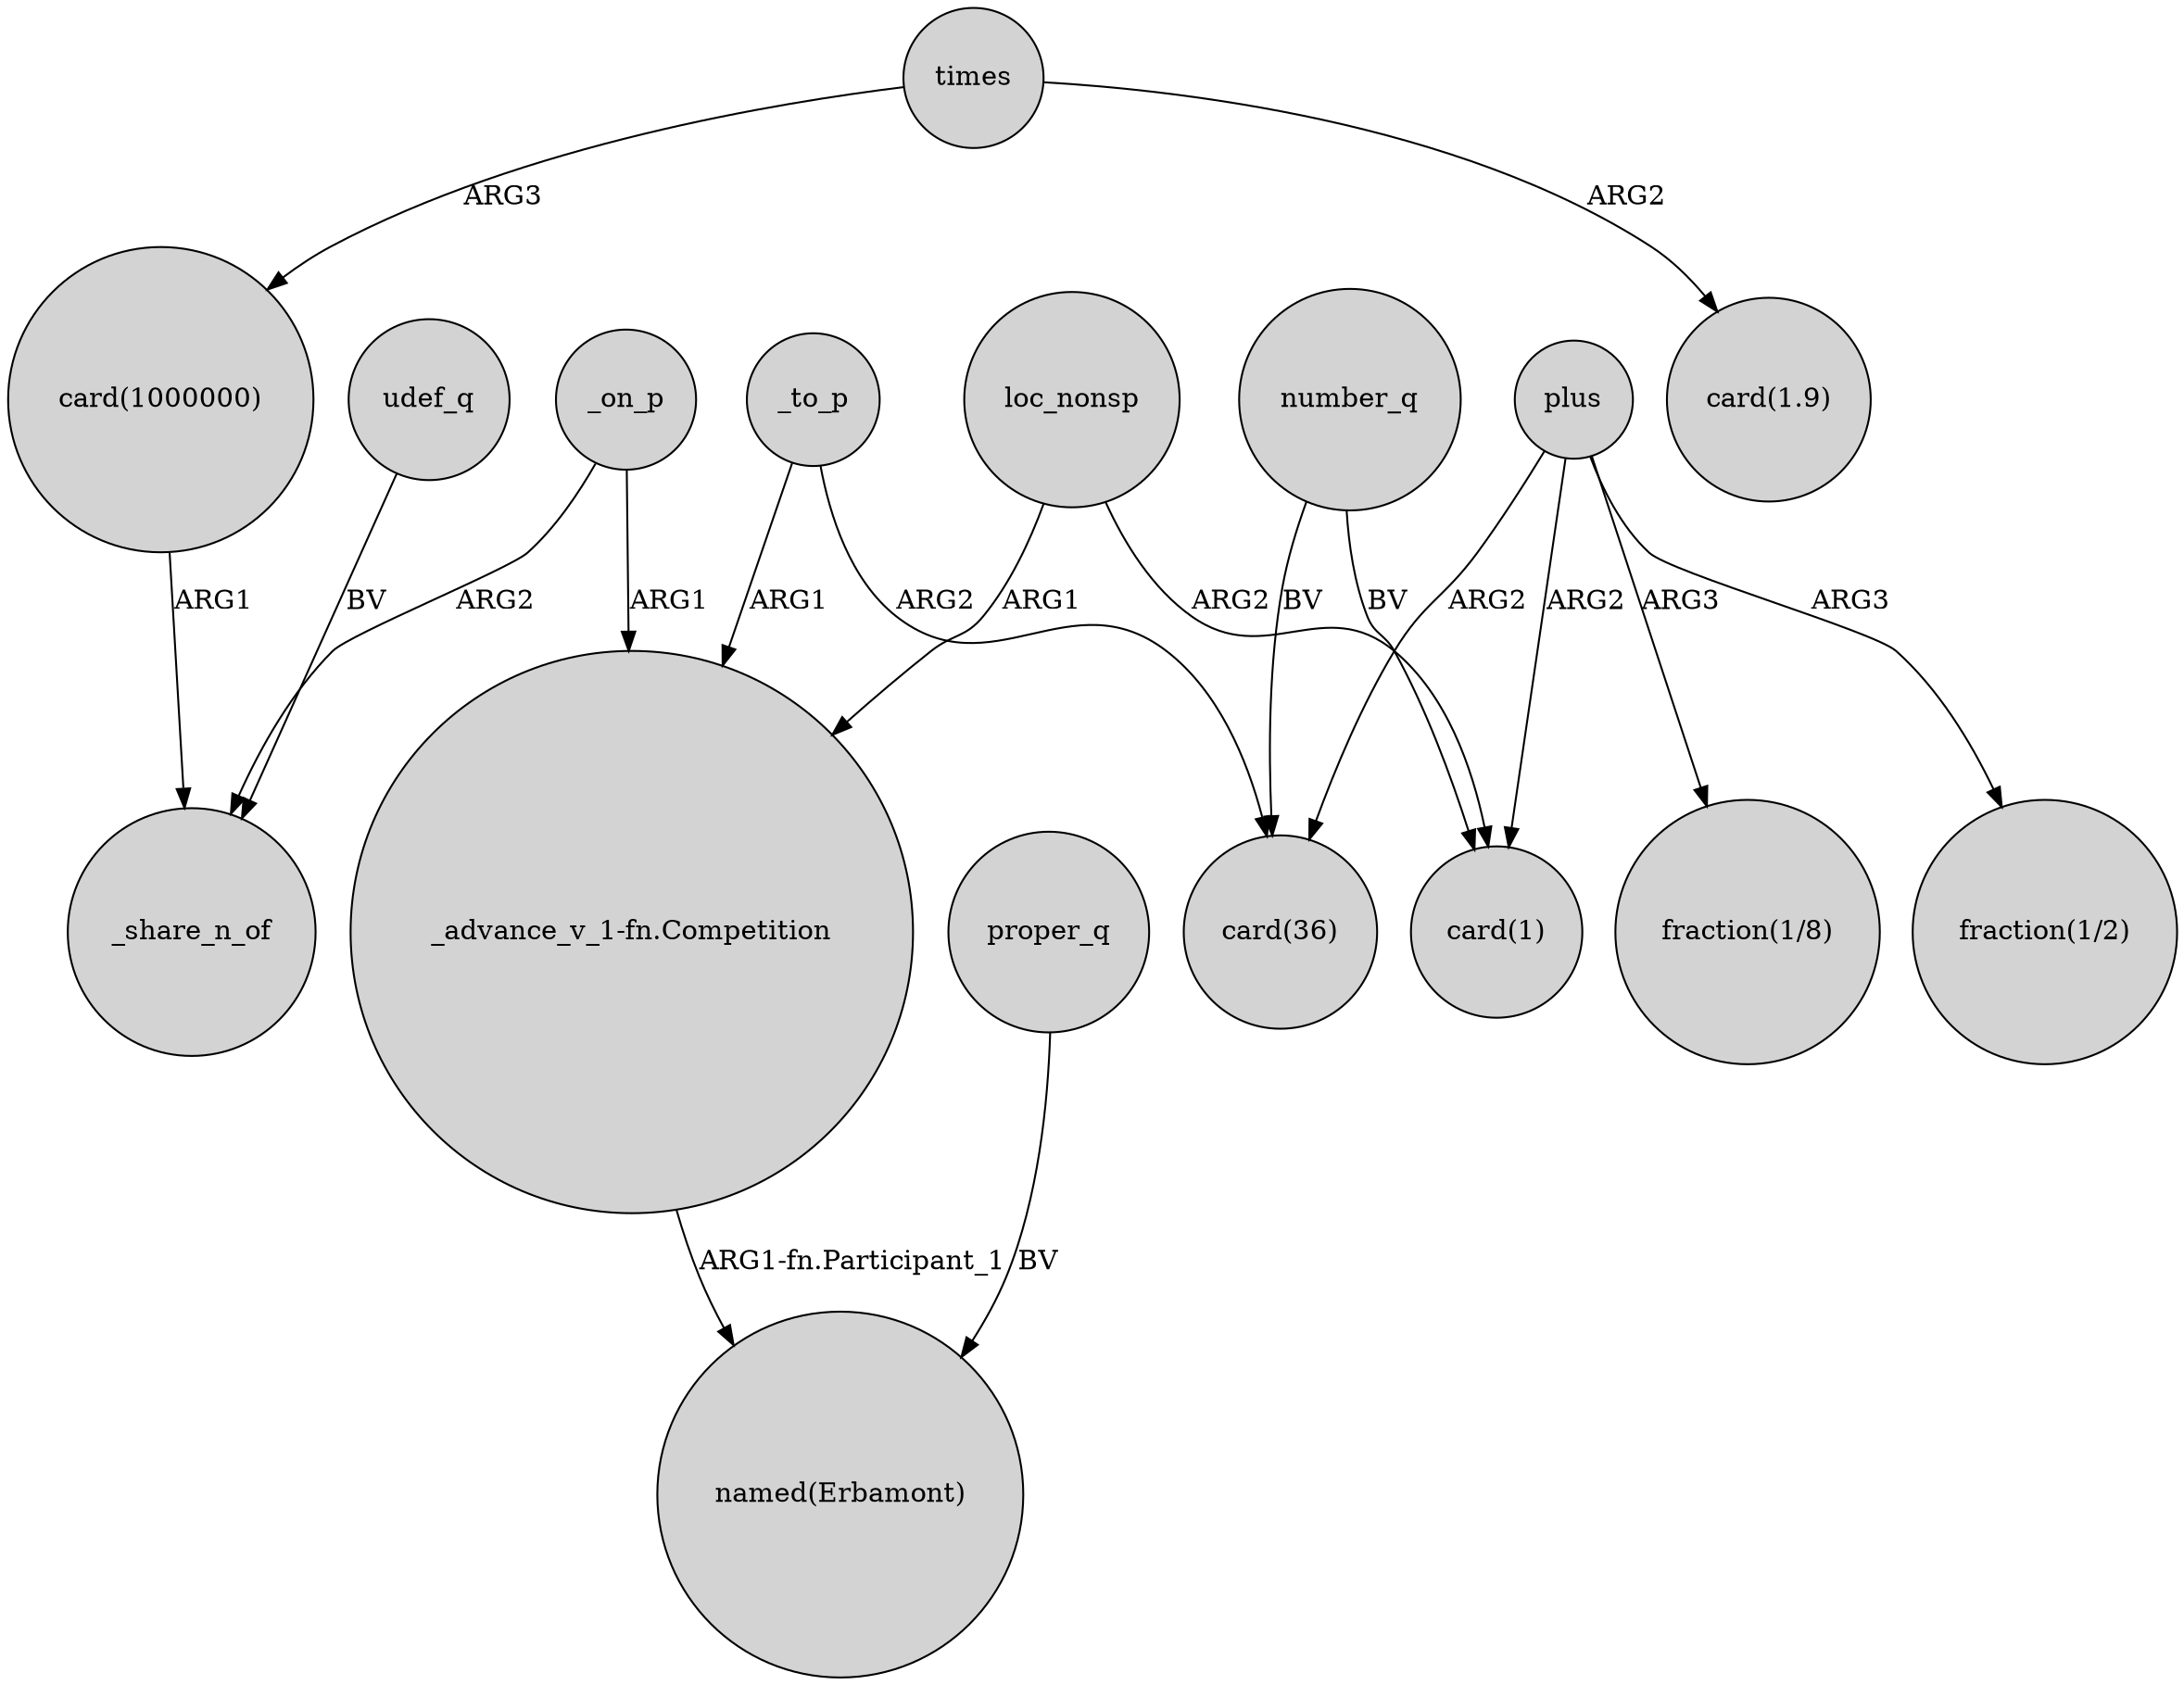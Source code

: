 digraph {
	node [shape=circle style=filled]
	times -> "card(1000000)" [label=ARG3]
	plus -> "fraction(1/8)" [label=ARG3]
	loc_nonsp -> "_advance_v_1-fn.Competition" [label=ARG1]
	_on_p -> "_advance_v_1-fn.Competition" [label=ARG1]
	udef_q -> _share_n_of [label=BV]
	plus -> "fraction(1/2)" [label=ARG3]
	times -> "card(1.9)" [label=ARG2]
	loc_nonsp -> "card(1)" [label=ARG2]
	number_q -> "card(36)" [label=BV]
	number_q -> "card(1)" [label=BV]
	plus -> "card(1)" [label=ARG2]
	_to_p -> "card(36)" [label=ARG2]
	"_advance_v_1-fn.Competition" -> "named(Erbamont)" [label="ARG1-fn.Participant_1"]
	_to_p -> "_advance_v_1-fn.Competition" [label=ARG1]
	"card(1000000)" -> _share_n_of [label=ARG1]
	proper_q -> "named(Erbamont)" [label=BV]
	plus -> "card(36)" [label=ARG2]
	_on_p -> _share_n_of [label=ARG2]
}
